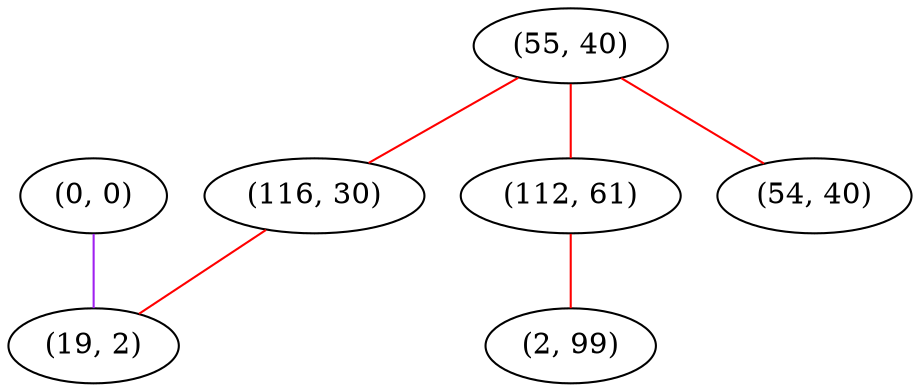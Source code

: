 graph "" {
"(0, 0)";
"(55, 40)";
"(112, 61)";
"(116, 30)";
"(19, 2)";
"(2, 99)";
"(54, 40)";
"(0, 0)" -- "(19, 2)"  [color=purple, key=0, weight=4];
"(55, 40)" -- "(112, 61)"  [color=red, key=0, weight=1];
"(55, 40)" -- "(54, 40)"  [color=red, key=0, weight=1];
"(55, 40)" -- "(116, 30)"  [color=red, key=0, weight=1];
"(112, 61)" -- "(2, 99)"  [color=red, key=0, weight=1];
"(116, 30)" -- "(19, 2)"  [color=red, key=0, weight=1];
}
